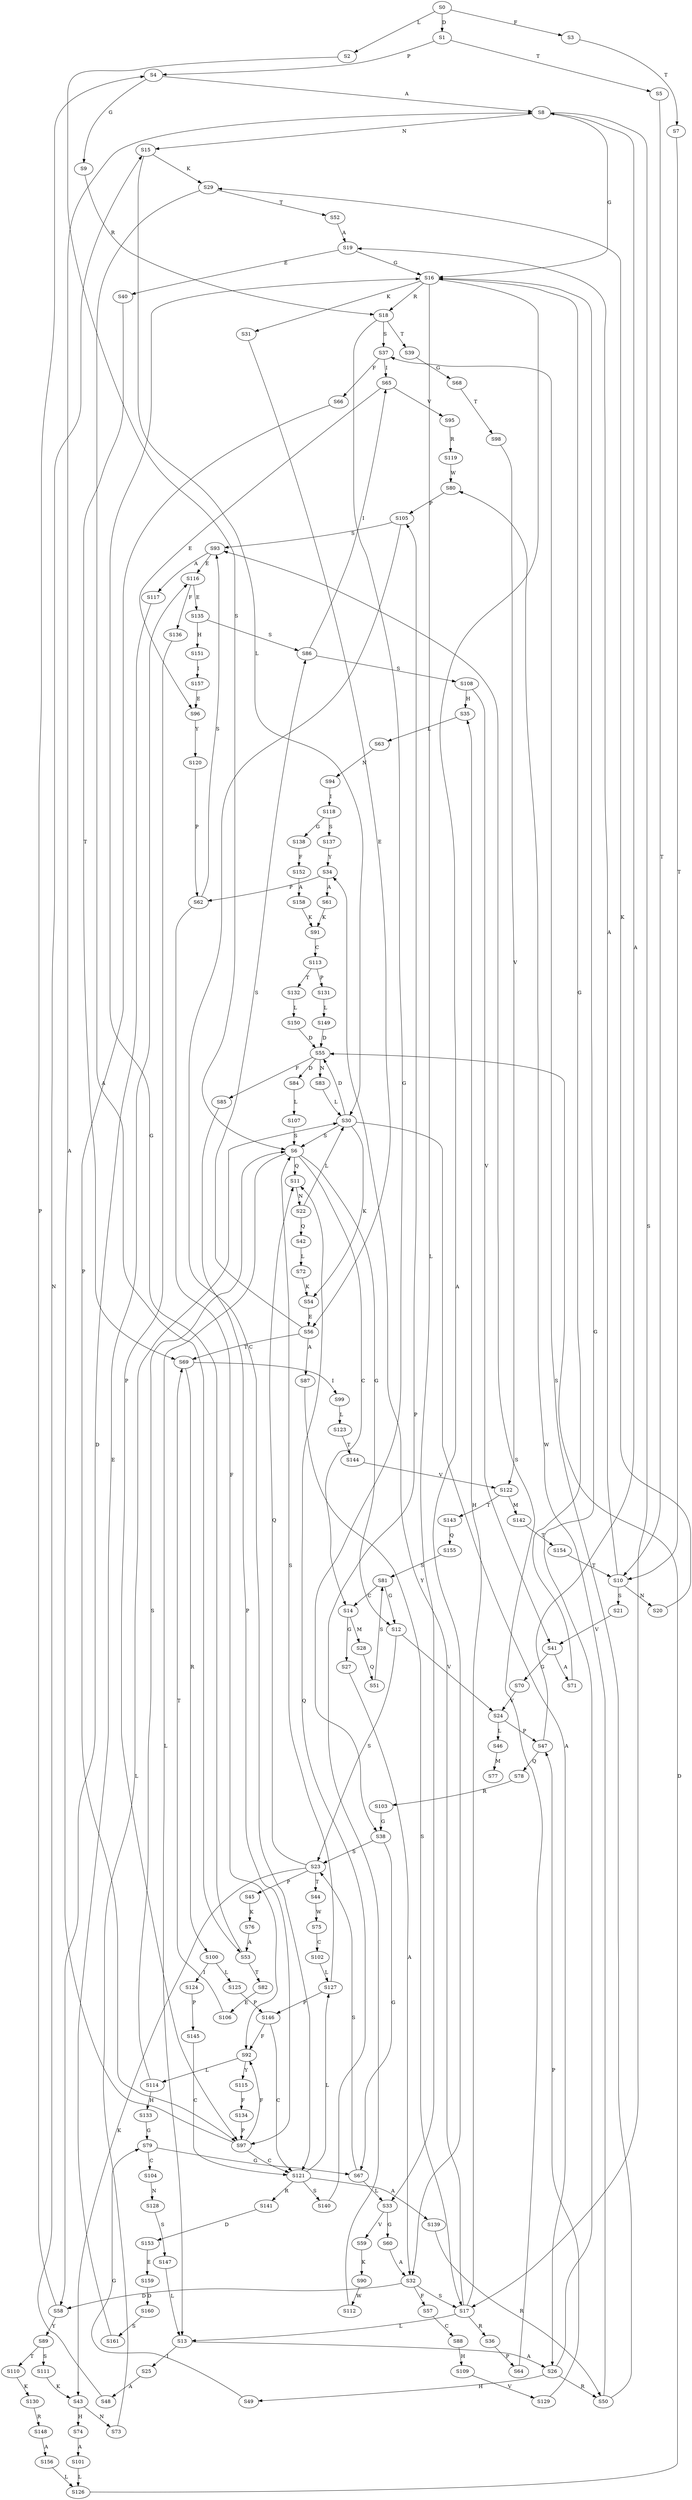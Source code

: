 strict digraph  {
	S0 -> S1 [ label = D ];
	S0 -> S2 [ label = L ];
	S0 -> S3 [ label = F ];
	S1 -> S4 [ label = P ];
	S1 -> S5 [ label = T ];
	S2 -> S6 [ label = S ];
	S3 -> S7 [ label = T ];
	S4 -> S8 [ label = A ];
	S4 -> S9 [ label = G ];
	S5 -> S10 [ label = T ];
	S6 -> S11 [ label = Q ];
	S6 -> S12 [ label = G ];
	S6 -> S13 [ label = L ];
	S6 -> S14 [ label = C ];
	S7 -> S10 [ label = T ];
	S8 -> S15 [ label = N ];
	S8 -> S16 [ label = G ];
	S8 -> S17 [ label = S ];
	S9 -> S18 [ label = R ];
	S10 -> S19 [ label = A ];
	S10 -> S20 [ label = N ];
	S10 -> S21 [ label = S ];
	S11 -> S22 [ label = N ];
	S12 -> S23 [ label = S ];
	S12 -> S24 [ label = V ];
	S13 -> S25 [ label = I ];
	S13 -> S26 [ label = A ];
	S14 -> S27 [ label = G ];
	S14 -> S28 [ label = M ];
	S15 -> S29 [ label = K ];
	S15 -> S30 [ label = L ];
	S16 -> S18 [ label = R ];
	S16 -> S31 [ label = K ];
	S16 -> S32 [ label = A ];
	S16 -> S33 [ label = L ];
	S17 -> S34 [ label = Y ];
	S17 -> S13 [ label = L ];
	S17 -> S35 [ label = H ];
	S17 -> S36 [ label = R ];
	S18 -> S37 [ label = S ];
	S18 -> S38 [ label = G ];
	S18 -> S39 [ label = T ];
	S19 -> S40 [ label = E ];
	S19 -> S16 [ label = G ];
	S20 -> S29 [ label = K ];
	S21 -> S41 [ label = V ];
	S22 -> S42 [ label = Q ];
	S22 -> S30 [ label = L ];
	S23 -> S11 [ label = Q ];
	S23 -> S43 [ label = K ];
	S23 -> S44 [ label = T ];
	S23 -> S45 [ label = P ];
	S24 -> S46 [ label = L ];
	S24 -> S47 [ label = P ];
	S25 -> S48 [ label = A ];
	S26 -> S49 [ label = H ];
	S26 -> S50 [ label = R ];
	S26 -> S16 [ label = G ];
	S27 -> S32 [ label = A ];
	S28 -> S51 [ label = Q ];
	S29 -> S52 [ label = T ];
	S29 -> S53 [ label = A ];
	S30 -> S6 [ label = S ];
	S30 -> S54 [ label = K ];
	S30 -> S55 [ label = D ];
	S30 -> S26 [ label = A ];
	S31 -> S56 [ label = E ];
	S32 -> S57 [ label = F ];
	S32 -> S17 [ label = S ];
	S32 -> S58 [ label = D ];
	S33 -> S59 [ label = V ];
	S33 -> S60 [ label = G ];
	S34 -> S61 [ label = A ];
	S34 -> S62 [ label = P ];
	S35 -> S63 [ label = L ];
	S36 -> S64 [ label = P ];
	S37 -> S65 [ label = I ];
	S37 -> S66 [ label = F ];
	S38 -> S23 [ label = S ];
	S38 -> S67 [ label = G ];
	S39 -> S68 [ label = G ];
	S40 -> S69 [ label = T ];
	S41 -> S70 [ label = G ];
	S41 -> S71 [ label = A ];
	S42 -> S72 [ label = L ];
	S43 -> S73 [ label = N ];
	S43 -> S74 [ label = H ];
	S44 -> S75 [ label = W ];
	S45 -> S76 [ label = K ];
	S46 -> S77 [ label = M ];
	S47 -> S8 [ label = A ];
	S47 -> S78 [ label = Q ];
	S48 -> S15 [ label = N ];
	S49 -> S79 [ label = G ];
	S50 -> S37 [ label = S ];
	S50 -> S80 [ label = W ];
	S51 -> S81 [ label = S ];
	S52 -> S19 [ label = A ];
	S53 -> S16 [ label = G ];
	S53 -> S82 [ label = T ];
	S54 -> S56 [ label = E ];
	S55 -> S83 [ label = N ];
	S55 -> S84 [ label = D ];
	S55 -> S85 [ label = F ];
	S56 -> S69 [ label = T ];
	S56 -> S86 [ label = S ];
	S56 -> S87 [ label = A ];
	S57 -> S88 [ label = C ];
	S58 -> S89 [ label = Y ];
	S58 -> S4 [ label = P ];
	S59 -> S90 [ label = K ];
	S60 -> S32 [ label = A ];
	S61 -> S91 [ label = K ];
	S62 -> S92 [ label = F ];
	S62 -> S93 [ label = S ];
	S63 -> S94 [ label = N ];
	S64 -> S93 [ label = S ];
	S65 -> S95 [ label = V ];
	S65 -> S96 [ label = E ];
	S66 -> S97 [ label = P ];
	S67 -> S23 [ label = S ];
	S67 -> S33 [ label = L ];
	S68 -> S98 [ label = T ];
	S69 -> S99 [ label = I ];
	S69 -> S100 [ label = R ];
	S70 -> S24 [ label = V ];
	S71 -> S16 [ label = G ];
	S72 -> S54 [ label = K ];
	S73 -> S30 [ label = L ];
	S74 -> S101 [ label = A ];
	S75 -> S102 [ label = C ];
	S76 -> S53 [ label = A ];
	S78 -> S103 [ label = R ];
	S79 -> S67 [ label = G ];
	S79 -> S104 [ label = C ];
	S80 -> S105 [ label = P ];
	S81 -> S14 [ label = C ];
	S81 -> S12 [ label = G ];
	S82 -> S106 [ label = E ];
	S83 -> S30 [ label = L ];
	S84 -> S107 [ label = L ];
	S85 -> S97 [ label = P ];
	S86 -> S108 [ label = S ];
	S86 -> S65 [ label = I ];
	S87 -> S17 [ label = S ];
	S88 -> S109 [ label = H ];
	S89 -> S110 [ label = T ];
	S89 -> S111 [ label = S ];
	S90 -> S112 [ label = W ];
	S91 -> S113 [ label = C ];
	S92 -> S114 [ label = L ];
	S92 -> S115 [ label = Y ];
	S93 -> S116 [ label = E ];
	S93 -> S117 [ label = A ];
	S94 -> S118 [ label = I ];
	S95 -> S119 [ label = R ];
	S96 -> S120 [ label = Y ];
	S97 -> S8 [ label = A ];
	S97 -> S121 [ label = C ];
	S97 -> S92 [ label = F ];
	S98 -> S122 [ label = V ];
	S99 -> S123 [ label = L ];
	S100 -> S124 [ label = I ];
	S100 -> S125 [ label = L ];
	S101 -> S126 [ label = L ];
	S102 -> S127 [ label = L ];
	S103 -> S38 [ label = G ];
	S104 -> S128 [ label = N ];
	S105 -> S93 [ label = S ];
	S105 -> S121 [ label = C ];
	S106 -> S69 [ label = T ];
	S107 -> S6 [ label = S ];
	S108 -> S35 [ label = H ];
	S108 -> S41 [ label = V ];
	S109 -> S129 [ label = V ];
	S110 -> S130 [ label = K ];
	S111 -> S43 [ label = K ];
	S112 -> S105 [ label = P ];
	S113 -> S131 [ label = P ];
	S113 -> S132 [ label = T ];
	S114 -> S6 [ label = S ];
	S114 -> S133 [ label = H ];
	S115 -> S134 [ label = F ];
	S116 -> S135 [ label = E ];
	S116 -> S136 [ label = F ];
	S117 -> S58 [ label = D ];
	S118 -> S137 [ label = S ];
	S118 -> S138 [ label = G ];
	S119 -> S80 [ label = W ];
	S120 -> S62 [ label = P ];
	S121 -> S139 [ label = A ];
	S121 -> S127 [ label = L ];
	S121 -> S140 [ label = S ];
	S121 -> S141 [ label = R ];
	S122 -> S142 [ label = M ];
	S122 -> S143 [ label = T ];
	S123 -> S144 [ label = T ];
	S124 -> S145 [ label = P ];
	S125 -> S146 [ label = P ];
	S126 -> S55 [ label = D ];
	S127 -> S146 [ label = P ];
	S127 -> S6 [ label = S ];
	S128 -> S147 [ label = S ];
	S129 -> S47 [ label = P ];
	S130 -> S148 [ label = R ];
	S131 -> S149 [ label = L ];
	S132 -> S150 [ label = L ];
	S133 -> S79 [ label = G ];
	S134 -> S97 [ label = P ];
	S135 -> S151 [ label = H ];
	S135 -> S86 [ label = S ];
	S136 -> S97 [ label = P ];
	S137 -> S34 [ label = Y ];
	S138 -> S152 [ label = F ];
	S139 -> S50 [ label = R ];
	S140 -> S11 [ label = Q ];
	S141 -> S153 [ label = D ];
	S142 -> S154 [ label = T ];
	S143 -> S155 [ label = Q ];
	S144 -> S122 [ label = V ];
	S145 -> S121 [ label = C ];
	S146 -> S92 [ label = F ];
	S146 -> S121 [ label = C ];
	S147 -> S13 [ label = L ];
	S148 -> S156 [ label = A ];
	S149 -> S55 [ label = D ];
	S150 -> S55 [ label = D ];
	S151 -> S157 [ label = I ];
	S152 -> S158 [ label = A ];
	S153 -> S159 [ label = E ];
	S154 -> S10 [ label = T ];
	S155 -> S81 [ label = S ];
	S156 -> S126 [ label = L ];
	S157 -> S96 [ label = E ];
	S158 -> S91 [ label = K ];
	S159 -> S160 [ label = D ];
	S160 -> S161 [ label = S ];
	S161 -> S116 [ label = E ];
}
